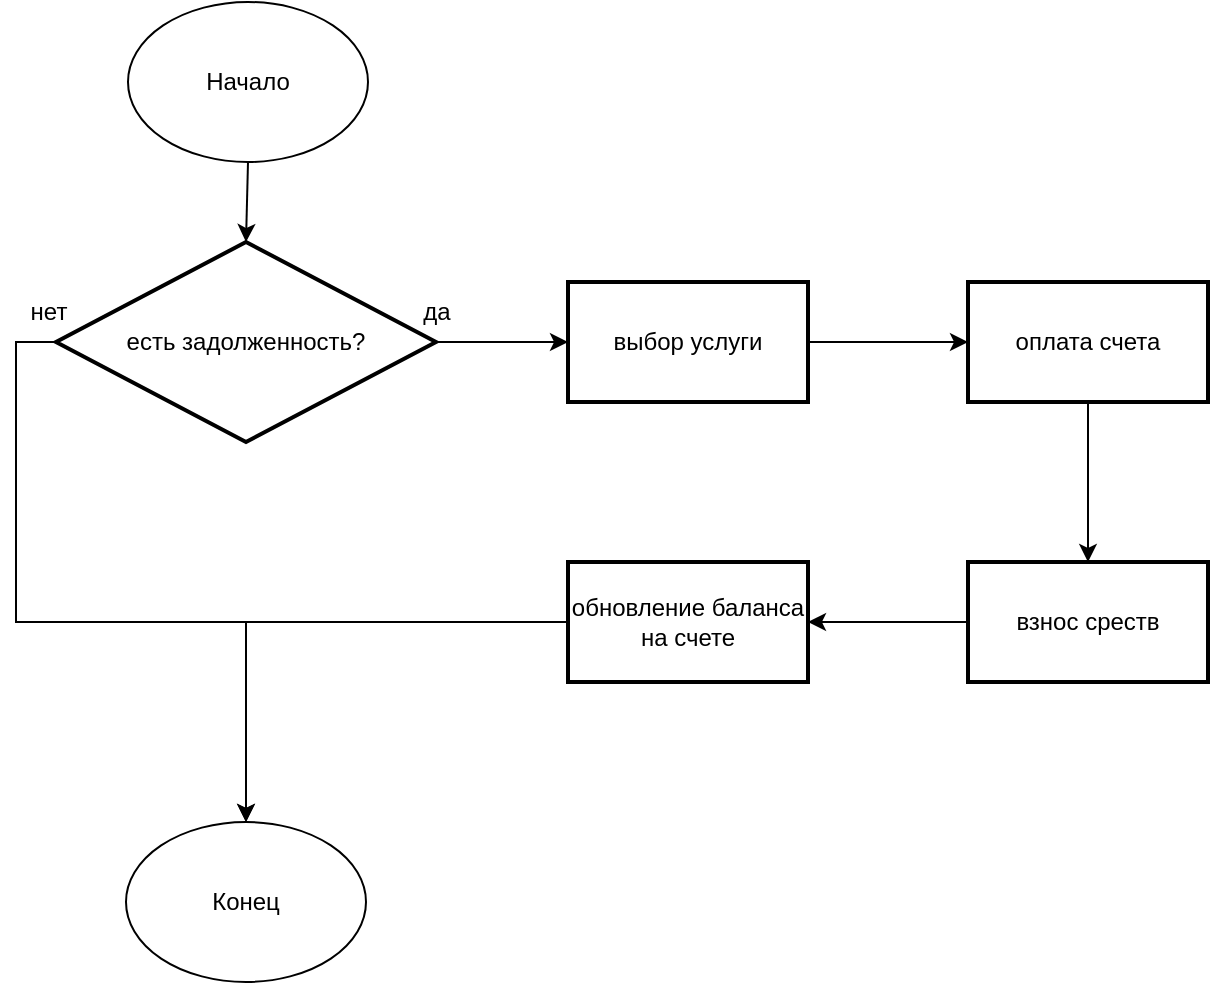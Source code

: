 <mxfile version="26.0.6">
  <diagram name="Страница — 1" id="UpL1D068e6NNf6daukPo">
    <mxGraphModel dx="1434" dy="1915" grid="1" gridSize="10" guides="1" tooltips="1" connect="1" arrows="1" fold="1" page="1" pageScale="1" pageWidth="827" pageHeight="1169" math="0" shadow="0">
      <root>
        <mxCell id="0" />
        <mxCell id="1" parent="0" />
        <mxCell id="ZUW8X6zxyrXOCQdmihbc-1" value="Начало" style="ellipse;whiteSpace=wrap;html=1;" vertex="1" parent="1">
          <mxGeometry x="260" y="-20" width="120" height="80" as="geometry" />
        </mxCell>
        <mxCell id="ZUW8X6zxyrXOCQdmihbc-7" value="" style="edgeStyle=orthogonalEdgeStyle;rounded=0;orthogonalLoop=1;jettySize=auto;html=1;" edge="1" parent="1" source="ZUW8X6zxyrXOCQdmihbc-2" target="ZUW8X6zxyrXOCQdmihbc-6">
          <mxGeometry relative="1" as="geometry" />
        </mxCell>
        <mxCell id="ZUW8X6zxyrXOCQdmihbc-18" style="edgeStyle=orthogonalEdgeStyle;rounded=0;orthogonalLoop=1;jettySize=auto;html=1;entryX=0.5;entryY=0;entryDx=0;entryDy=0;exitX=0;exitY=0.5;exitDx=0;exitDy=0;exitPerimeter=0;" edge="1" parent="1" source="ZUW8X6zxyrXOCQdmihbc-2" target="ZUW8X6zxyrXOCQdmihbc-14">
          <mxGeometry relative="1" as="geometry">
            <Array as="points">
              <mxPoint x="204" y="150" />
              <mxPoint x="204" y="290" />
              <mxPoint x="319" y="290" />
            </Array>
          </mxGeometry>
        </mxCell>
        <mxCell id="ZUW8X6zxyrXOCQdmihbc-2" value="есть задолженность?" style="strokeWidth=2;html=1;shape=mxgraph.flowchart.decision;whiteSpace=wrap;" vertex="1" parent="1">
          <mxGeometry x="224" y="100" width="190" height="100" as="geometry" />
        </mxCell>
        <mxCell id="ZUW8X6zxyrXOCQdmihbc-5" value="" style="endArrow=classic;html=1;rounded=0;exitX=0.5;exitY=1;exitDx=0;exitDy=0;entryX=0.5;entryY=0;entryDx=0;entryDy=0;entryPerimeter=0;" edge="1" parent="1" source="ZUW8X6zxyrXOCQdmihbc-1" target="ZUW8X6zxyrXOCQdmihbc-2">
          <mxGeometry width="50" height="50" relative="1" as="geometry">
            <mxPoint x="390" y="310" as="sourcePoint" />
            <mxPoint x="440" y="260" as="targetPoint" />
          </mxGeometry>
        </mxCell>
        <mxCell id="ZUW8X6zxyrXOCQdmihbc-9" value="" style="edgeStyle=orthogonalEdgeStyle;rounded=0;orthogonalLoop=1;jettySize=auto;html=1;" edge="1" parent="1" source="ZUW8X6zxyrXOCQdmihbc-6" target="ZUW8X6zxyrXOCQdmihbc-8">
          <mxGeometry relative="1" as="geometry" />
        </mxCell>
        <mxCell id="ZUW8X6zxyrXOCQdmihbc-6" value="выбор услуги" style="whiteSpace=wrap;html=1;strokeWidth=2;" vertex="1" parent="1">
          <mxGeometry x="480" y="120" width="120" height="60" as="geometry" />
        </mxCell>
        <mxCell id="ZUW8X6zxyrXOCQdmihbc-11" value="" style="edgeStyle=orthogonalEdgeStyle;rounded=0;orthogonalLoop=1;jettySize=auto;html=1;" edge="1" parent="1" source="ZUW8X6zxyrXOCQdmihbc-8" target="ZUW8X6zxyrXOCQdmihbc-10">
          <mxGeometry relative="1" as="geometry" />
        </mxCell>
        <mxCell id="ZUW8X6zxyrXOCQdmihbc-8" value="оплата счета" style="whiteSpace=wrap;html=1;strokeWidth=2;" vertex="1" parent="1">
          <mxGeometry x="680" y="120" width="120" height="60" as="geometry" />
        </mxCell>
        <mxCell id="ZUW8X6zxyrXOCQdmihbc-13" value="" style="edgeStyle=orthogonalEdgeStyle;rounded=0;orthogonalLoop=1;jettySize=auto;html=1;" edge="1" parent="1" source="ZUW8X6zxyrXOCQdmihbc-10" target="ZUW8X6zxyrXOCQdmihbc-12">
          <mxGeometry relative="1" as="geometry" />
        </mxCell>
        <mxCell id="ZUW8X6zxyrXOCQdmihbc-10" value="взнос среств" style="whiteSpace=wrap;html=1;strokeWidth=2;" vertex="1" parent="1">
          <mxGeometry x="680" y="260" width="120" height="60" as="geometry" />
        </mxCell>
        <mxCell id="ZUW8X6zxyrXOCQdmihbc-15" style="edgeStyle=orthogonalEdgeStyle;rounded=0;orthogonalLoop=1;jettySize=auto;html=1;exitX=0;exitY=0.5;exitDx=0;exitDy=0;entryX=0.5;entryY=0;entryDx=0;entryDy=0;" edge="1" parent="1" source="ZUW8X6zxyrXOCQdmihbc-12" target="ZUW8X6zxyrXOCQdmihbc-14">
          <mxGeometry relative="1" as="geometry" />
        </mxCell>
        <mxCell id="ZUW8X6zxyrXOCQdmihbc-12" value="обновление баланса на счете" style="whiteSpace=wrap;html=1;strokeWidth=2;" vertex="1" parent="1">
          <mxGeometry x="480" y="260" width="120" height="60" as="geometry" />
        </mxCell>
        <mxCell id="ZUW8X6zxyrXOCQdmihbc-14" value="Конец" style="ellipse;whiteSpace=wrap;html=1;" vertex="1" parent="1">
          <mxGeometry x="259" y="390" width="120" height="80" as="geometry" />
        </mxCell>
        <mxCell id="ZUW8X6zxyrXOCQdmihbc-16" value="да" style="text;html=1;align=center;verticalAlign=middle;resizable=0;points=[];autosize=1;strokeColor=none;fillColor=none;" vertex="1" parent="1">
          <mxGeometry x="394" y="120" width="40" height="30" as="geometry" />
        </mxCell>
        <mxCell id="ZUW8X6zxyrXOCQdmihbc-17" value="нет" style="text;html=1;align=center;verticalAlign=middle;resizable=0;points=[];autosize=1;strokeColor=none;fillColor=none;" vertex="1" parent="1">
          <mxGeometry x="200" y="120" width="40" height="30" as="geometry" />
        </mxCell>
      </root>
    </mxGraphModel>
  </diagram>
</mxfile>
